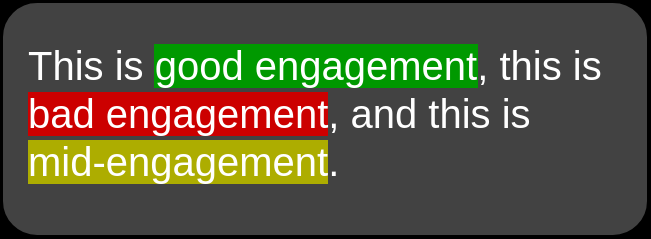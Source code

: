<mxfile version="15.9.4" type="device"><diagram id="9sR8wy924jhu4vfViPd_" name="Page-1"><mxGraphModel dx="1422" dy="805" grid="0" gridSize="10" guides="1" tooltips="1" connect="1" arrows="1" fold="1" page="0" pageScale="1" pageWidth="850" pageHeight="1100" background="#000000" math="0" shadow="0"><root><mxCell id="0"/><mxCell id="1" parent="0"/><mxCell id="DPVouvmZa8hpESVhdFVj-1" value="" style="rounded=1;whiteSpace=wrap;html=1;fillColor=#424242;" vertex="1" parent="1"><mxGeometry x="195" y="133" width="323" height="117" as="geometry"/></mxCell><mxCell id="DPVouvmZa8hpESVhdFVj-2" value="&lt;font color=&quot;#ffffff&quot; style=&quot;font-size: 20px&quot;&gt;This is &lt;span style=&quot;background-color: rgb(0 , 153 , 0)&quot;&gt;good engagement&lt;/span&gt;, this is &lt;span style=&quot;background-color: rgb(204 , 0 , 0)&quot;&gt;bad engagement&lt;/span&gt;, and this is &lt;/font&gt;&lt;font style=&quot;font-size: 20px ; background-color: rgb(173 , 173 , 0)&quot; color=&quot;#ffffff&quot;&gt;mid-engagement&lt;/font&gt;&lt;font color=&quot;#ffffff&quot; style=&quot;font-size: 20px&quot;&gt;.&amp;nbsp;&lt;/font&gt;" style="text;html=1;strokeColor=none;fillColor=none;align=left;verticalAlign=middle;whiteSpace=wrap;rounded=0;" vertex="1" parent="1"><mxGeometry x="206" y="133" width="295" height="109" as="geometry"/></mxCell></root></mxGraphModel></diagram></mxfile>